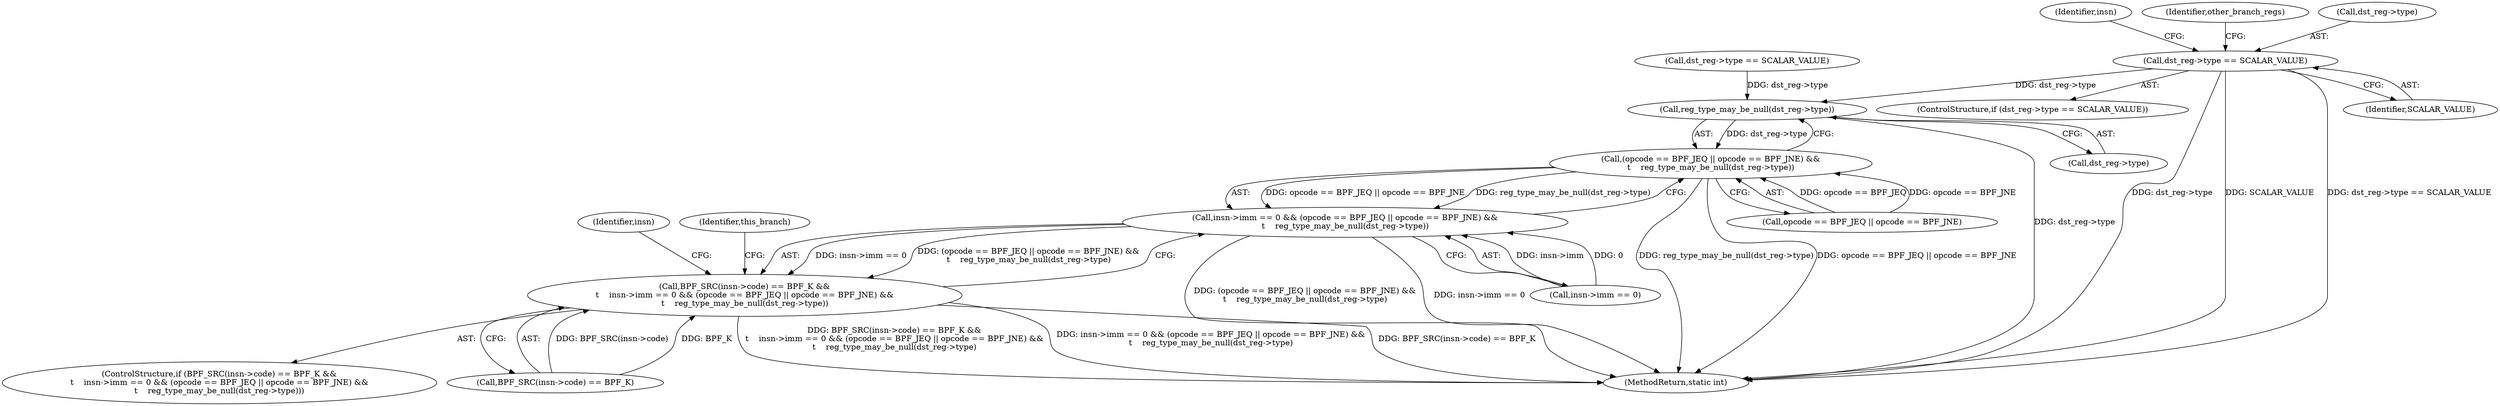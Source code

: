 digraph "0_linux_979d63d50c0c0f7bc537bf821e056cc9fe5abd38_0@pointer" {
"1000421" [label="(Call,dst_reg->type == SCALAR_VALUE)"];
"1000461" [label="(Call,reg_type_may_be_null(dst_reg->type))"];
"1000453" [label="(Call,(opcode == BPF_JEQ || opcode == BPF_JNE) &&\n\t    reg_type_may_be_null(dst_reg->type))"];
"1000447" [label="(Call,insn->imm == 0 && (opcode == BPF_JEQ || opcode == BPF_JNE) &&\n\t    reg_type_may_be_null(dst_reg->type))"];
"1000440" [label="(Call,BPF_SRC(insn->code) == BPF_K &&\n\t    insn->imm == 0 && (opcode == BPF_JEQ || opcode == BPF_JNE) &&\n\t    reg_type_may_be_null(dst_reg->type))"];
"1000420" [label="(ControlStructure,if (dst_reg->type == SCALAR_VALUE))"];
"1000444" [label="(Identifier,insn)"];
"1000421" [label="(Call,dst_reg->type == SCALAR_VALUE)"];
"1000453" [label="(Call,(opcode == BPF_JEQ || opcode == BPF_JNE) &&\n\t    reg_type_may_be_null(dst_reg->type))"];
"1000317" [label="(Call,dst_reg->type == SCALAR_VALUE)"];
"1000430" [label="(Identifier,other_branch_regs)"];
"1000487" [label="(Identifier,insn)"];
"1000439" [label="(ControlStructure,if (BPF_SRC(insn->code) == BPF_K &&\n\t    insn->imm == 0 && (opcode == BPF_JEQ || opcode == BPF_JNE) &&\n\t    reg_type_may_be_null(dst_reg->type)))"];
"1000529" [label="(MethodReturn,static int)"];
"1000461" [label="(Call,reg_type_may_be_null(dst_reg->type))"];
"1000454" [label="(Call,opcode == BPF_JEQ || opcode == BPF_JNE)"];
"1000422" [label="(Call,dst_reg->type)"];
"1000447" [label="(Call,insn->imm == 0 && (opcode == BPF_JEQ || opcode == BPF_JNE) &&\n\t    reg_type_may_be_null(dst_reg->type))"];
"1000462" [label="(Call,dst_reg->type)"];
"1000425" [label="(Identifier,SCALAR_VALUE)"];
"1000441" [label="(Call,BPF_SRC(insn->code) == BPF_K)"];
"1000467" [label="(Identifier,this_branch)"];
"1000440" [label="(Call,BPF_SRC(insn->code) == BPF_K &&\n\t    insn->imm == 0 && (opcode == BPF_JEQ || opcode == BPF_JNE) &&\n\t    reg_type_may_be_null(dst_reg->type))"];
"1000448" [label="(Call,insn->imm == 0)"];
"1000421" -> "1000420"  [label="AST: "];
"1000421" -> "1000425"  [label="CFG: "];
"1000422" -> "1000421"  [label="AST: "];
"1000425" -> "1000421"  [label="AST: "];
"1000430" -> "1000421"  [label="CFG: "];
"1000444" -> "1000421"  [label="CFG: "];
"1000421" -> "1000529"  [label="DDG: dst_reg->type"];
"1000421" -> "1000529"  [label="DDG: SCALAR_VALUE"];
"1000421" -> "1000529"  [label="DDG: dst_reg->type == SCALAR_VALUE"];
"1000421" -> "1000461"  [label="DDG: dst_reg->type"];
"1000461" -> "1000453"  [label="AST: "];
"1000461" -> "1000462"  [label="CFG: "];
"1000462" -> "1000461"  [label="AST: "];
"1000453" -> "1000461"  [label="CFG: "];
"1000461" -> "1000529"  [label="DDG: dst_reg->type"];
"1000461" -> "1000453"  [label="DDG: dst_reg->type"];
"1000317" -> "1000461"  [label="DDG: dst_reg->type"];
"1000453" -> "1000447"  [label="AST: "];
"1000453" -> "1000454"  [label="CFG: "];
"1000454" -> "1000453"  [label="AST: "];
"1000447" -> "1000453"  [label="CFG: "];
"1000453" -> "1000529"  [label="DDG: reg_type_may_be_null(dst_reg->type)"];
"1000453" -> "1000529"  [label="DDG: opcode == BPF_JEQ || opcode == BPF_JNE"];
"1000453" -> "1000447"  [label="DDG: opcode == BPF_JEQ || opcode == BPF_JNE"];
"1000453" -> "1000447"  [label="DDG: reg_type_may_be_null(dst_reg->type)"];
"1000454" -> "1000453"  [label="DDG: opcode == BPF_JEQ"];
"1000454" -> "1000453"  [label="DDG: opcode == BPF_JNE"];
"1000447" -> "1000440"  [label="AST: "];
"1000447" -> "1000448"  [label="CFG: "];
"1000448" -> "1000447"  [label="AST: "];
"1000440" -> "1000447"  [label="CFG: "];
"1000447" -> "1000529"  [label="DDG: (opcode == BPF_JEQ || opcode == BPF_JNE) &&\n\t    reg_type_may_be_null(dst_reg->type)"];
"1000447" -> "1000529"  [label="DDG: insn->imm == 0"];
"1000447" -> "1000440"  [label="DDG: insn->imm == 0"];
"1000447" -> "1000440"  [label="DDG: (opcode == BPF_JEQ || opcode == BPF_JNE) &&\n\t    reg_type_may_be_null(dst_reg->type)"];
"1000448" -> "1000447"  [label="DDG: insn->imm"];
"1000448" -> "1000447"  [label="DDG: 0"];
"1000440" -> "1000439"  [label="AST: "];
"1000440" -> "1000441"  [label="CFG: "];
"1000441" -> "1000440"  [label="AST: "];
"1000467" -> "1000440"  [label="CFG: "];
"1000487" -> "1000440"  [label="CFG: "];
"1000440" -> "1000529"  [label="DDG: BPF_SRC(insn->code) == BPF_K &&\n\t    insn->imm == 0 && (opcode == BPF_JEQ || opcode == BPF_JNE) &&\n\t    reg_type_may_be_null(dst_reg->type)"];
"1000440" -> "1000529"  [label="DDG: insn->imm == 0 && (opcode == BPF_JEQ || opcode == BPF_JNE) &&\n\t    reg_type_may_be_null(dst_reg->type)"];
"1000440" -> "1000529"  [label="DDG: BPF_SRC(insn->code) == BPF_K"];
"1000441" -> "1000440"  [label="DDG: BPF_SRC(insn->code)"];
"1000441" -> "1000440"  [label="DDG: BPF_K"];
}
